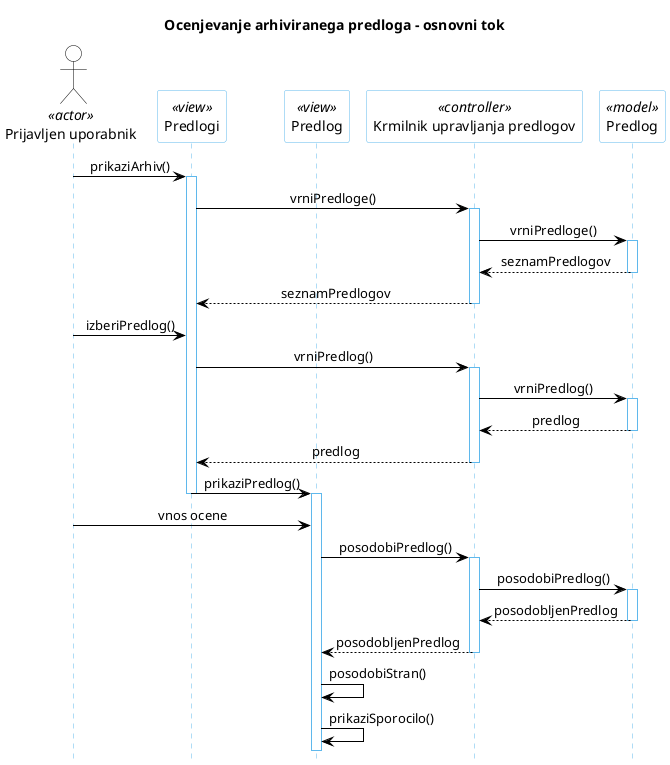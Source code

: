 @startuml OcenjevanjeArhiviranegaPredlogaOsnovni

hide footbox

skinparam backgroundcolor white
skinparam defaultTextAlignment center
skinparam actorBorderColor black
skinparam actorBackgroundColor white
skinparam arrowColor black  
skinparam sequenceLifeLineBorderColor #5FB8EC
skinparam sequenceParticipantBorderColor #5FB8EC
skinparam sequenceParticipantBackgroundColor white

title "Ocenjevanje arhiviranega predloga - osnovni tok"

actor "Prijavljen uporabnik" AS U <<actor>>

participant "Predlogi" as Predlogi <<view>>
participant "Predlog" as Predlog <<view>>
participant "Krmilnik upravljanja predlogov" as Krmilnik <<controller>>
participant "Predlog" as  PredlogModel <<model>>


U -> Predlogi: prikaziArhiv()
activate Predlogi

Predlogi -> Krmilnik: vrniPredloge()
activate Krmilnik

Krmilnik -> PredlogModel: vrniPredloge()
activate PredlogModel

PredlogModel -[dotted]> Krmilnik: seznamPredlogov
deactivate PredlogModel

Krmilnik -[dotted]> Predlogi: seznamPredlogov
deactivate Krmilnik

U -> Predlogi: izberiPredlog()


Predlogi -> Krmilnik: vrniPredlog()
activate Krmilnik

Krmilnik -> PredlogModel: vrniPredlog()
activate PredlogModel
PredlogModel -[dotted]> Krmilnik: predlog
deactivate PredlogModel


Krmilnik -[dotted]> Predlogi: predlog
deactivate Krmilnik
Predlogi -> Predlog: prikaziPredlog()

deactivate Krmilnik
activate Predlog
deactivate Predlogi

U -> Predlog: vnos ocene
Predlog -> Krmilnik: posodobiPredlog()
activate Krmilnik
Krmilnik -> PredlogModel: posodobiPredlog()
activate PredlogModel
PredlogModel -[dotted]> Krmilnik: posodobljenPredlog
deactivate PredlogModel
Krmilnik -[dotted]> Predlog: posodobljenPredlog
deactivate Krmilnik

Predlog -> Predlog: posodobiStran()
Predlog -> Predlog: prikaziSporocilo()


@enduml
